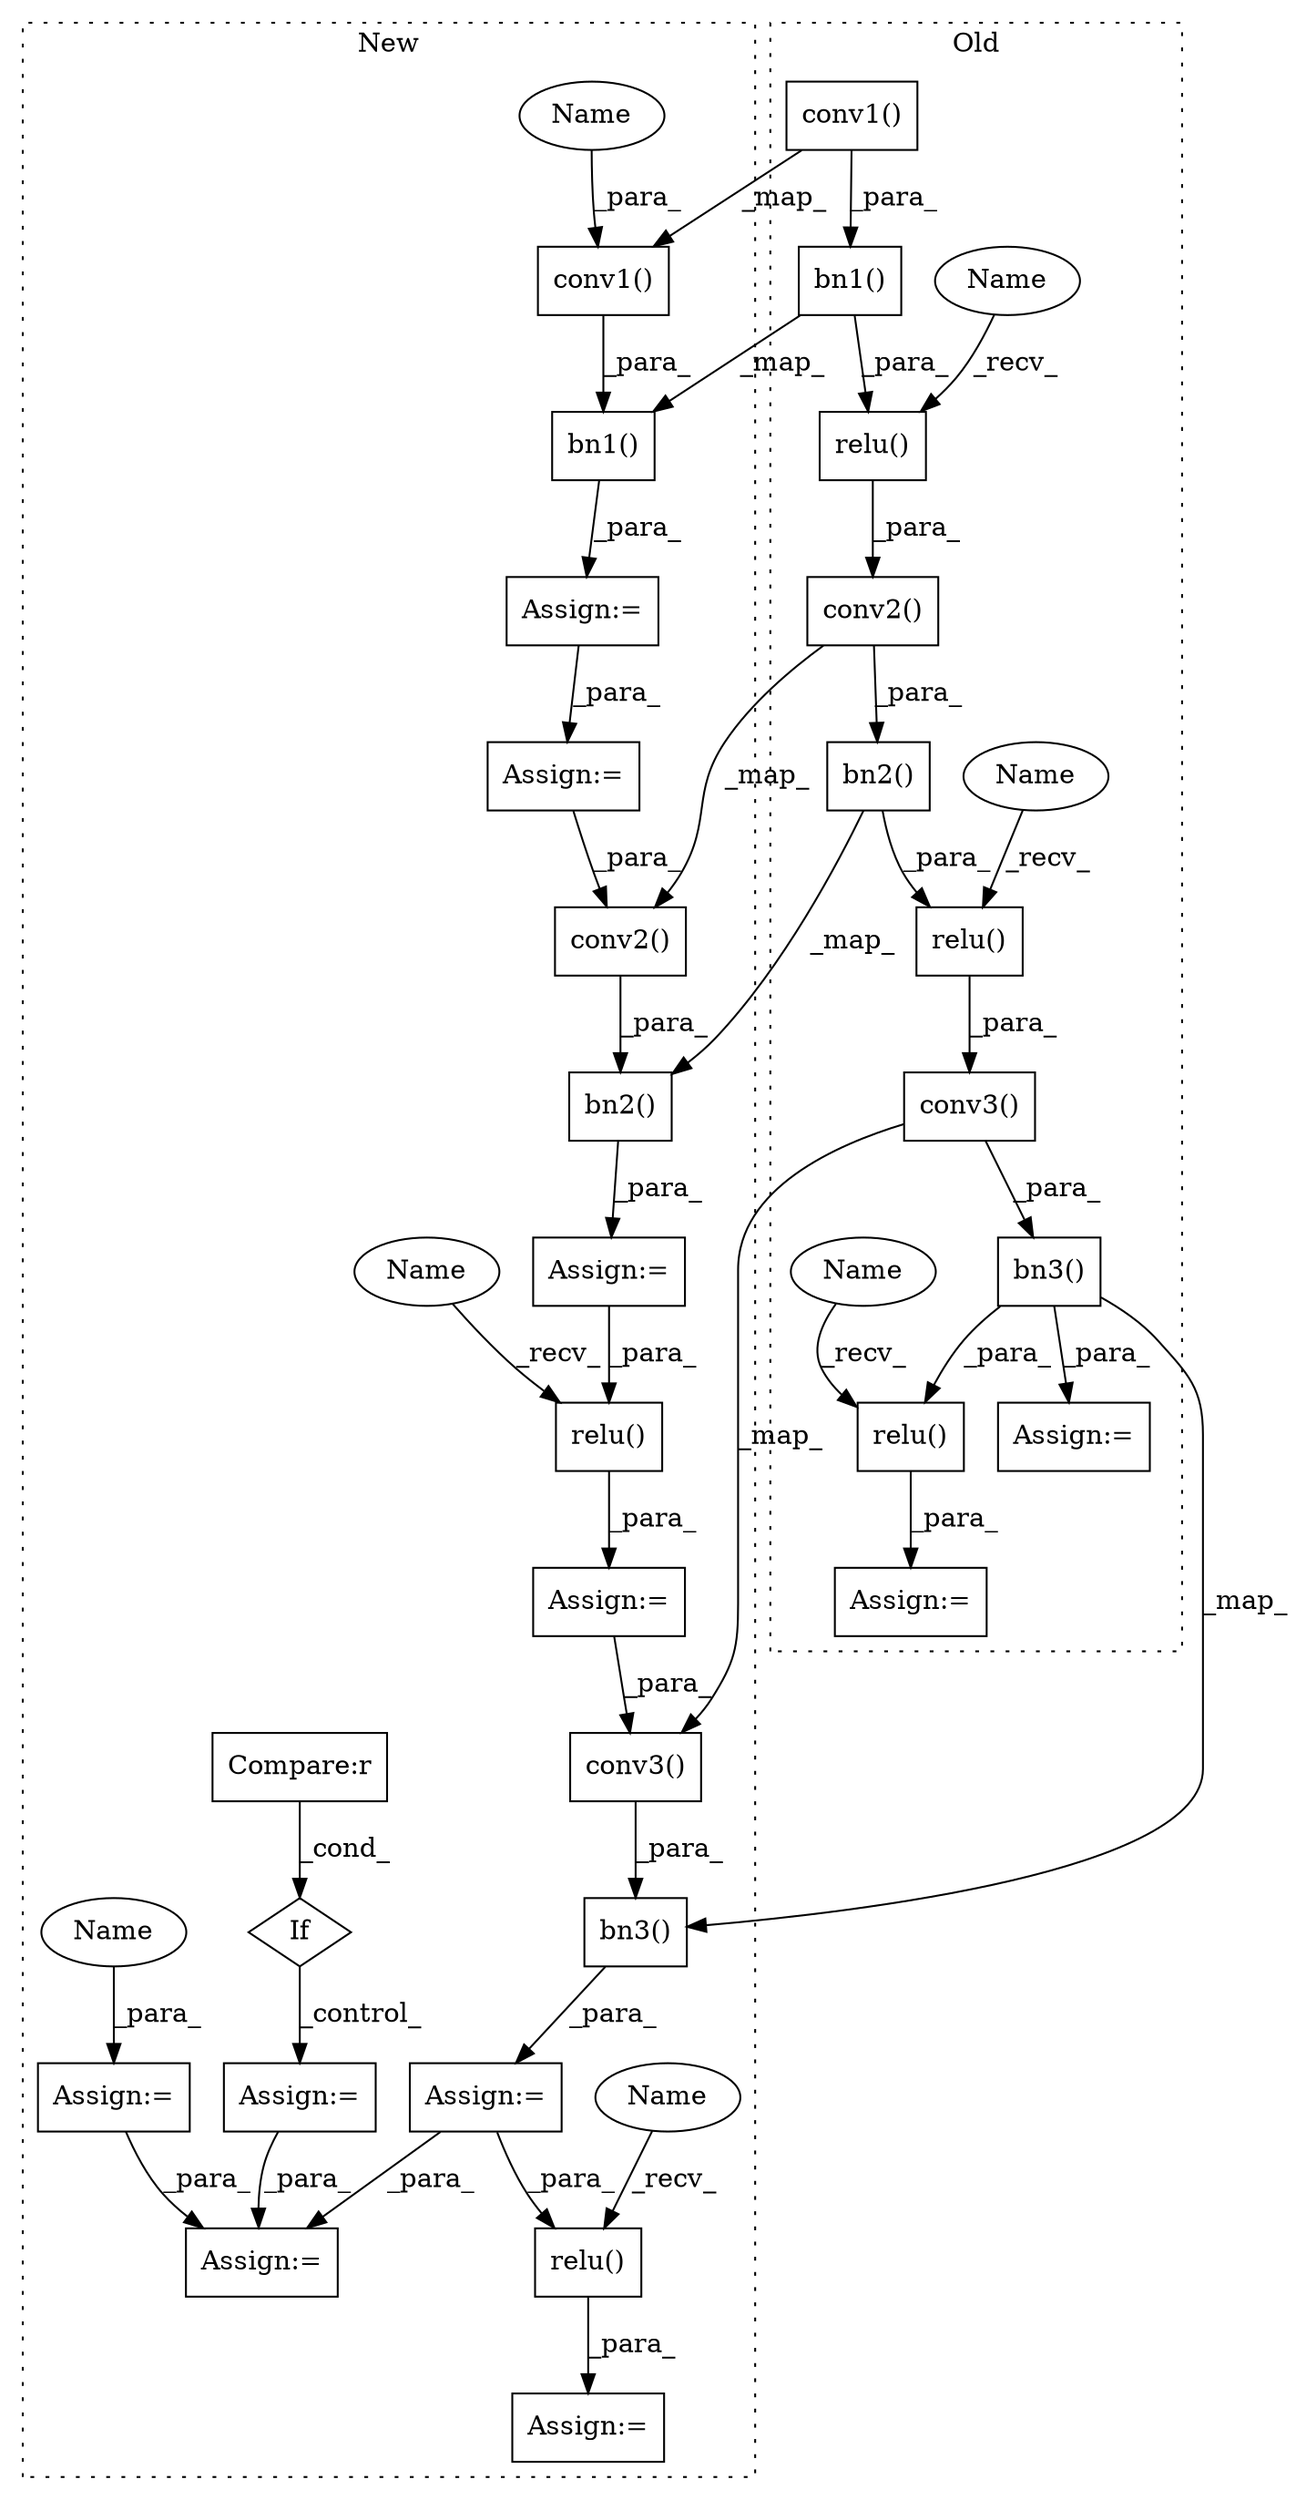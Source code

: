 digraph G {
subgraph cluster0 {
1 [label="conv3()" a="75" s="2434,2448" l="11,1" shape="box"];
3 [label="conv1()" a="75" s="2347,2359" l="11,1" shape="box"];
5 [label="conv2()" a="75" s="2393,2407" l="11,1" shape="box"];
7 [label="relu()" a="75" s="2497,2507" l="7,1" shape="box"];
9 [label="Assign:=" a="68" s="2494" l="3" shape="box"];
10 [label="bn1()" a="75" s="2338,2360" l="9,1" shape="box"];
12 [label="relu()" a="75" s="2377,2409" l="7,1" shape="box"];
13 [label="bn2()" a="75" s="2384,2408" l="9,1" shape="box"];
17 [label="bn3()" a="75" s="2425,2449" l="9,1" shape="box"];
19 [label="Assign:=" a="68" s="2462" l="4" shape="box"];
25 [label="relu()" a="75" s="2331,2361" l="7,1" shape="box"];
33 [label="Name" a="87" s="2497" l="1" shape="ellipse"];
34 [label="Name" a="87" s="2331" l="1" shape="ellipse"];
35 [label="Name" a="87" s="2377" l="1" shape="ellipse"];
label = "Old";
style="dotted";
}
subgraph cluster1 {
2 [label="conv3()" a="75" s="3164,3178" l="11,1" shape="box"];
4 [label="conv1()" a="75" s="2990,3002" l="11,1" shape="box"];
6 [label="conv2()" a="75" s="3076,3090" l="11,1" shape="box"];
8 [label="relu()" a="75" s="3330,3343" l="10,1" shape="box"];
11 [label="bn1()" a="75" s="3018,3030" l="9,1" shape="box"];
14 [label="bn2()" a="75" s="3106,3118" l="9,1" shape="box"];
15 [label="Assign:=" a="68" s="3327" l="3" shape="box"];
16 [label="Assign:=" a="68" s="3303" l="4" shape="box"];
18 [label="bn3()" a="75" s="3194,3206" l="9,1" shape="box"];
20 [label="Assign:=" a="68" s="3269" l="3" shape="box"];
21 [label="If" a="96" s="3217" l="3" shape="diamond"];
22 [label="Compare:r" a="40" s="3220" l="27" shape="box"];
23 [label="relu()" a="75" s="3134,3147" l="10,1" shape="box"];
24 [label="Assign:=" a="68" s="2970" l="3" shape="box"];
26 [label="Assign:=" a="68" s="3015" l="3" shape="box"];
27 [label="Assign:=" a="68" s="3191" l="3" shape="box"];
28 [label="Assign:=" a="68" s="3103" l="3" shape="box"];
29 [label="Assign:=" a="68" s="3043" l="3" shape="box"];
30 [label="Assign:=" a="68" s="3131" l="3" shape="box"];
31 [label="Name" a="87" s="3001" l="1" shape="ellipse"];
32 [label="Name" a="87" s="2973" l="1" shape="ellipse"];
36 [label="Name" a="87" s="3330" l="4" shape="ellipse"];
37 [label="Name" a="87" s="3134" l="4" shape="ellipse"];
label = "New";
style="dotted";
}
1 -> 2 [label="_map_"];
1 -> 17 [label="_para_"];
2 -> 18 [label="_para_"];
3 -> 10 [label="_para_"];
3 -> 4 [label="_map_"];
4 -> 11 [label="_para_"];
5 -> 6 [label="_map_"];
5 -> 13 [label="_para_"];
6 -> 14 [label="_para_"];
7 -> 9 [label="_para_"];
8 -> 15 [label="_para_"];
10 -> 11 [label="_map_"];
10 -> 25 [label="_para_"];
11 -> 26 [label="_para_"];
12 -> 1 [label="_para_"];
13 -> 14 [label="_map_"];
13 -> 12 [label="_para_"];
14 -> 28 [label="_para_"];
17 -> 7 [label="_para_"];
17 -> 19 [label="_para_"];
17 -> 18 [label="_map_"];
18 -> 27 [label="_para_"];
20 -> 16 [label="_para_"];
21 -> 20 [label="_control_"];
22 -> 21 [label="_cond_"];
23 -> 30 [label="_para_"];
24 -> 16 [label="_para_"];
25 -> 5 [label="_para_"];
26 -> 29 [label="_para_"];
27 -> 16 [label="_para_"];
27 -> 8 [label="_para_"];
28 -> 23 [label="_para_"];
29 -> 6 [label="_para_"];
30 -> 2 [label="_para_"];
31 -> 4 [label="_para_"];
32 -> 24 [label="_para_"];
33 -> 7 [label="_recv_"];
34 -> 25 [label="_recv_"];
35 -> 12 [label="_recv_"];
36 -> 8 [label="_recv_"];
37 -> 23 [label="_recv_"];
}